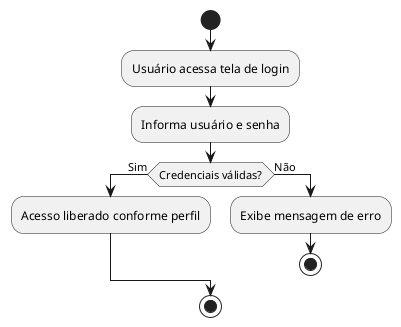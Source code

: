 @startuml
start
:Usuário acessa tela de login;
:Informa usuário e senha;
if (Credenciais válidas?) then (Sim)
  :Acesso liberado conforme perfil;
else (Não)
  :Exibe mensagem de erro;
  stop
endif
stop
@enduml
